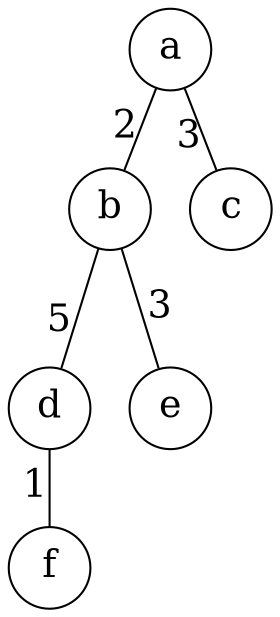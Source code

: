 digraph
{
	node [shape=circle, fontsize=18];
	edge [dir=both, arrowtail=none, arrowhead=none, fontsize=18];

	a -> b [headlabel=2, labeldistance=2, labelangle=20];
	a -> c [headlabel=3, labeldistance=2, labelangle=20];
	b -> d [headlabel=5, labeldistance=2.2, labelangle=20];
	b -> e [label=3];
	d -> f [headlabel=1, labeldistance=2, labelangle=20];
}
